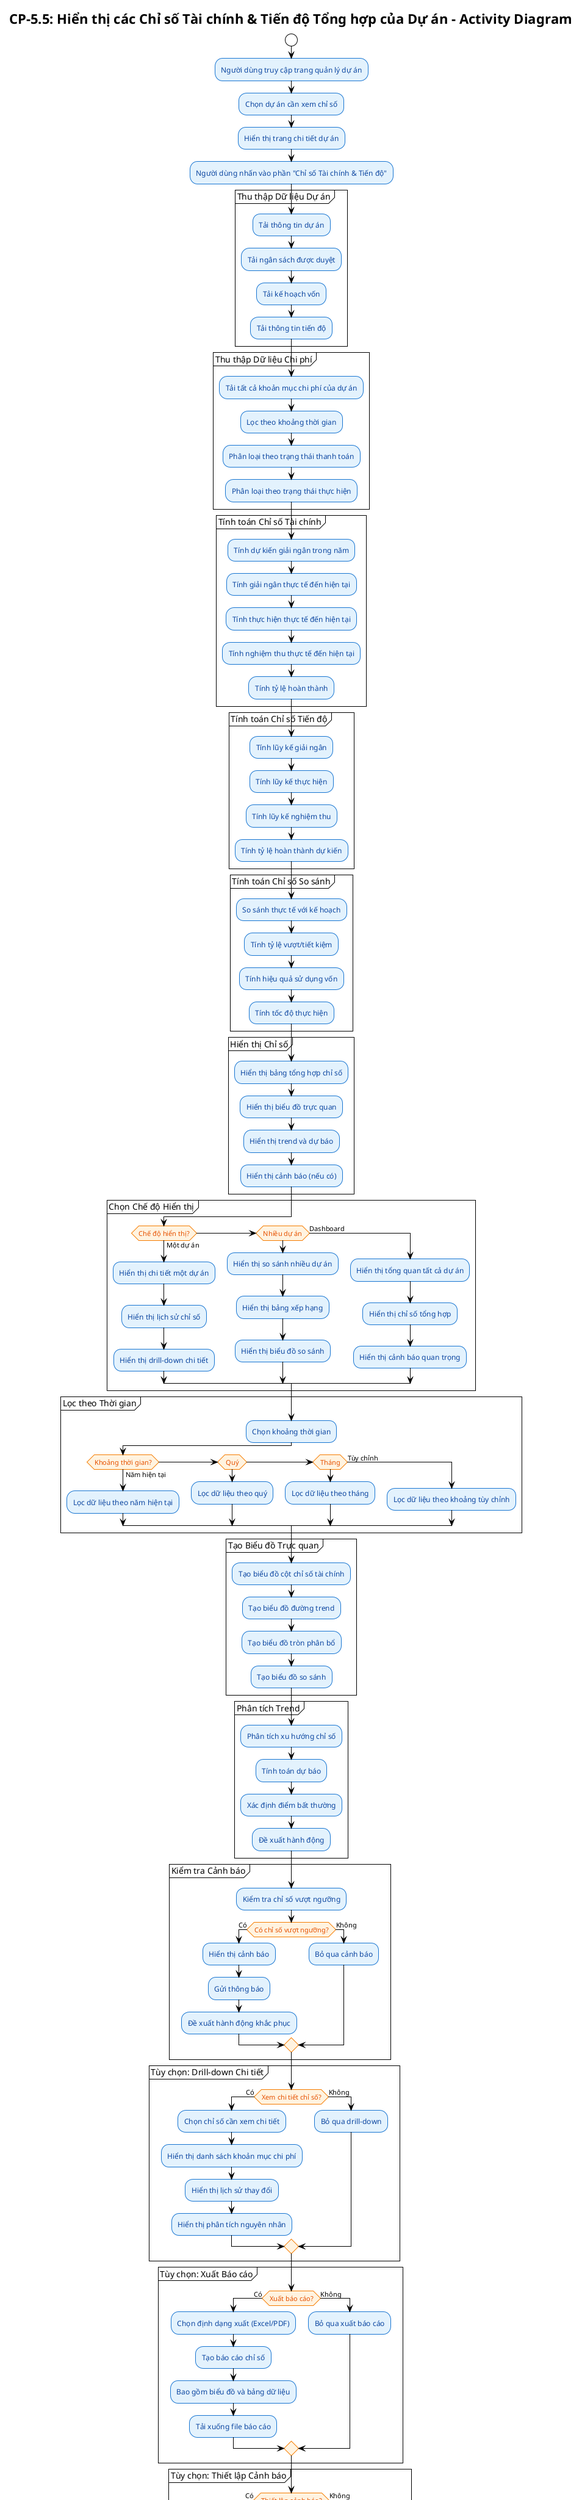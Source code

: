 @startuml CP-5.5 Activity Diagram
!theme plain
skinparam backgroundColor #FFFFFF
skinparam activity {
  BackgroundColor #E3F2FD
  BorderColor #1976D2
  FontColor #0D47A1
}
skinparam activityDiamond {
  BackgroundColor #FFF3E0
  BorderColor #F57C00
  FontColor #E65100
}
skinparam activityStart {
  BackgroundColor #C8E6C9
  BorderColor #388E3C
  FontColor #1B5E20
}
skinparam activityEnd {
  BackgroundColor #FFCDD2
  BorderColor #D32F2F
  FontColor #B71C1C
}

title CP-5.5: Hiển thị các Chỉ số Tài chính & Tiến độ Tổng hợp của Dự án - Activity Diagram

start

:Người dùng truy cập trang quản lý dự án;

:Chọn dự án cần xem chỉ số;

:Hiển thị trang chi tiết dự án;

:Người dùng nhấn vào phần "Chỉ số Tài chính & Tiến độ";

partition "Thu thập Dữ liệu Dự án" {
  :Tải thông tin dự án;
  :Tải ngân sách được duyệt;
  :Tải kế hoạch vốn;
  :Tải thông tin tiến độ;
}

partition "Thu thập Dữ liệu Chi phí" {
  :Tải tất cả khoản mục chi phí của dự án;
  :Lọc theo khoảng thời gian;
  :Phân loại theo trạng thái thanh toán;
  :Phân loại theo trạng thái thực hiện;
}

partition "Tính toán Chỉ số Tài chính" {
  :Tính dự kiến giải ngân trong năm;
  :Tính giải ngân thực tế đến hiện tại;
  :Tính thực hiện thực tế đến hiện tại;
  :Tính nghiệm thu thực tế đến hiện tại;
  :Tính tỷ lệ hoàn thành;
}

partition "Tính toán Chỉ số Tiến độ" {
  :Tính lũy kế giải ngân;
  :Tính lũy kế thực hiện;
  :Tính lũy kế nghiệm thu;
  :Tính tỷ lệ hoàn thành dự kiến;
}

partition "Tính toán Chỉ số So sánh" {
  :So sánh thực tế với kế hoạch;
  :Tính tỷ lệ vượt/tiết kiệm;
  :Tính hiệu quả sử dụng vốn;
  :Tính tốc độ thực hiện;
}

partition "Hiển thị Chỉ số" {
  :Hiển thị bảng tổng hợp chỉ số;
  :Hiển thị biểu đồ trực quan;
  :Hiển thị trend và dự báo;
  :Hiển thị cảnh báo (nếu có);
}

partition "Chọn Chế độ Hiển thị" {
  if (Chế độ hiển thị?) then (Một dự án)
    :Hiển thị chi tiết một dự án;
    :Hiển thị lịch sử chỉ số;
    :Hiển thị drill-down chi tiết;
  elseif (Nhiều dự án) then
    :Hiển thị so sánh nhiều dự án;
    :Hiển thị bảng xếp hạng;
    :Hiển thị biểu đồ so sánh;
  else (Dashboard)
    :Hiển thị tổng quan tất cả dự án;
    :Hiển thị chỉ số tổng hợp;
    :Hiển thị cảnh báo quan trọng;
  endif
}

partition "Lọc theo Thời gian" {
  :Chọn khoảng thời gian;
  if (Khoảng thời gian?) then (Năm hiện tại)
    :Lọc dữ liệu theo năm hiện tại;
  elseif (Quý) then
    :Lọc dữ liệu theo quý;
  elseif (Tháng) then
    :Lọc dữ liệu theo tháng;
  else (Tùy chỉnh)
    :Lọc dữ liệu theo khoảng tùy chỉnh;
  endif
}

partition "Tạo Biểu đồ Trực quan" {
  :Tạo biểu đồ cột chỉ số tài chính;
  :Tạo biểu đồ đường trend;
  :Tạo biểu đồ tròn phân bổ;
  :Tạo biểu đồ so sánh;
}

partition "Phân tích Trend" {
  :Phân tích xu hướng chỉ số;
  :Tính toán dự báo;
  :Xác định điểm bất thường;
  :Đề xuất hành động;
}

partition "Kiểm tra Cảnh báo" {
  :Kiểm tra chỉ số vượt ngưỡng;
  if (Có chỉ số vượt ngưỡng?) then (Có)
    :Hiển thị cảnh báo;
    :Gửi thông báo;
    :Đề xuất hành động khắc phục;
  else (Không)
    :Bỏ qua cảnh báo;
  endif
}

partition "Tùy chọn: Drill-down Chi tiết" {
  if (Xem chi tiết chỉ số?) then (Có)
    :Chọn chỉ số cần xem chi tiết;
    :Hiển thị danh sách khoản mục chi phí;
    :Hiển thị lịch sử thay đổi;
    :Hiển thị phân tích nguyên nhân;
  else (Không)
    :Bỏ qua drill-down;
  endif
}

partition "Tùy chọn: Xuất Báo cáo" {
  if (Xuất báo cáo?) then (Có)
    :Chọn định dạng xuất (Excel/PDF);
    :Tạo báo cáo chỉ số;
    :Bao gồm biểu đồ và bảng dữ liệu;
    :Tải xuống file báo cáo;
  else (Không)
    :Bỏ qua xuất báo cáo;
  endif
}

partition "Tùy chọn: Thiết lập Cảnh báo" {
  if (Thiết lập cảnh báo?) then (Có)
    :Chọn chỉ số cần cảnh báo;
    :Thiết lập ngưỡng cảnh báo;
    :Chọn người nhận cảnh báo;
    :Lưu cấu hình cảnh báo;
  else (Không)
    :Bỏ qua thiết lập cảnh báo;
  endif
}

partition "Tùy chọn: So sánh Dự án" {
  if (So sánh với dự án khác?) then (Có)
    :Chọn dự án để so sánh;
    :Hiển thị bảng so sánh;
    :Hiển thị biểu đồ so sánh;
    :Phân tích hiệu quả;
  else (Không)
    :Bỏ qua so sánh;
  endif
}

stop

@enduml
